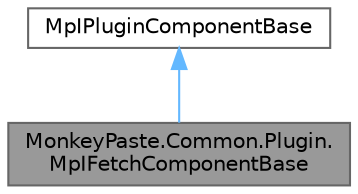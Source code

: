 digraph "MonkeyPaste.Common.Plugin.MpIFetchComponentBase"
{
 // LATEX_PDF_SIZE
  bgcolor="transparent";
  edge [fontname=Helvetica,fontsize=10,labelfontname=Helvetica,labelfontsize=10];
  node [fontname=Helvetica,fontsize=10,shape=box,height=0.2,width=0.4];
  Node1 [id="Node000001",label="MonkeyPaste.Common.Plugin.\lMpIFetchComponentBase",height=0.2,width=0.4,color="gray40", fillcolor="grey60", style="filled", fontcolor="black",tooltip=" "];
  Node2 -> Node1 [id="edge1_Node000001_Node000002",dir="back",color="steelblue1",style="solid",tooltip=" "];
  Node2 [id="Node000002",label="MpIPluginComponentBase",height=0.2,width=0.4,color="gray40", fillcolor="white", style="filled",URL="$interface_monkey_paste_1_1_common_1_1_plugin_1_1_mp_i_plugin_component_base.html",tooltip="Empty base interface to all Plugin Components."];
}
